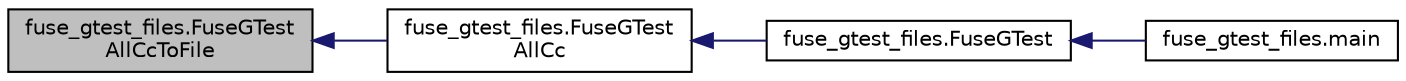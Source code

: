 digraph "fuse_gtest_files.FuseGTestAllCcToFile"
{
  edge [fontname="Helvetica",fontsize="10",labelfontname="Helvetica",labelfontsize="10"];
  node [fontname="Helvetica",fontsize="10",shape=record];
  rankdir="LR";
  Node16 [label="fuse_gtest_files.FuseGTest\lAllCcToFile",height=0.2,width=0.4,color="black", fillcolor="grey75", style="filled", fontcolor="black"];
  Node16 -> Node17 [dir="back",color="midnightblue",fontsize="10",style="solid",fontname="Helvetica"];
  Node17 [label="fuse_gtest_files.FuseGTest\lAllCc",height=0.2,width=0.4,color="black", fillcolor="white", style="filled",URL="$d3/dfa/namespacefuse__gtest__files.html#a9bcdfab09f297e2b2097d9cdde5ee092"];
  Node17 -> Node18 [dir="back",color="midnightblue",fontsize="10",style="solid",fontname="Helvetica"];
  Node18 [label="fuse_gtest_files.FuseGTest",height=0.2,width=0.4,color="black", fillcolor="white", style="filled",URL="$d3/dfa/namespacefuse__gtest__files.html#a4e7007ceec3a7a25617eac3342563ed6"];
  Node18 -> Node19 [dir="back",color="midnightblue",fontsize="10",style="solid",fontname="Helvetica"];
  Node19 [label="fuse_gtest_files.main",height=0.2,width=0.4,color="black", fillcolor="white", style="filled",URL="$d3/dfa/namespacefuse__gtest__files.html#a5eaf924c10970f574e1b0459cbbda75a"];
}
